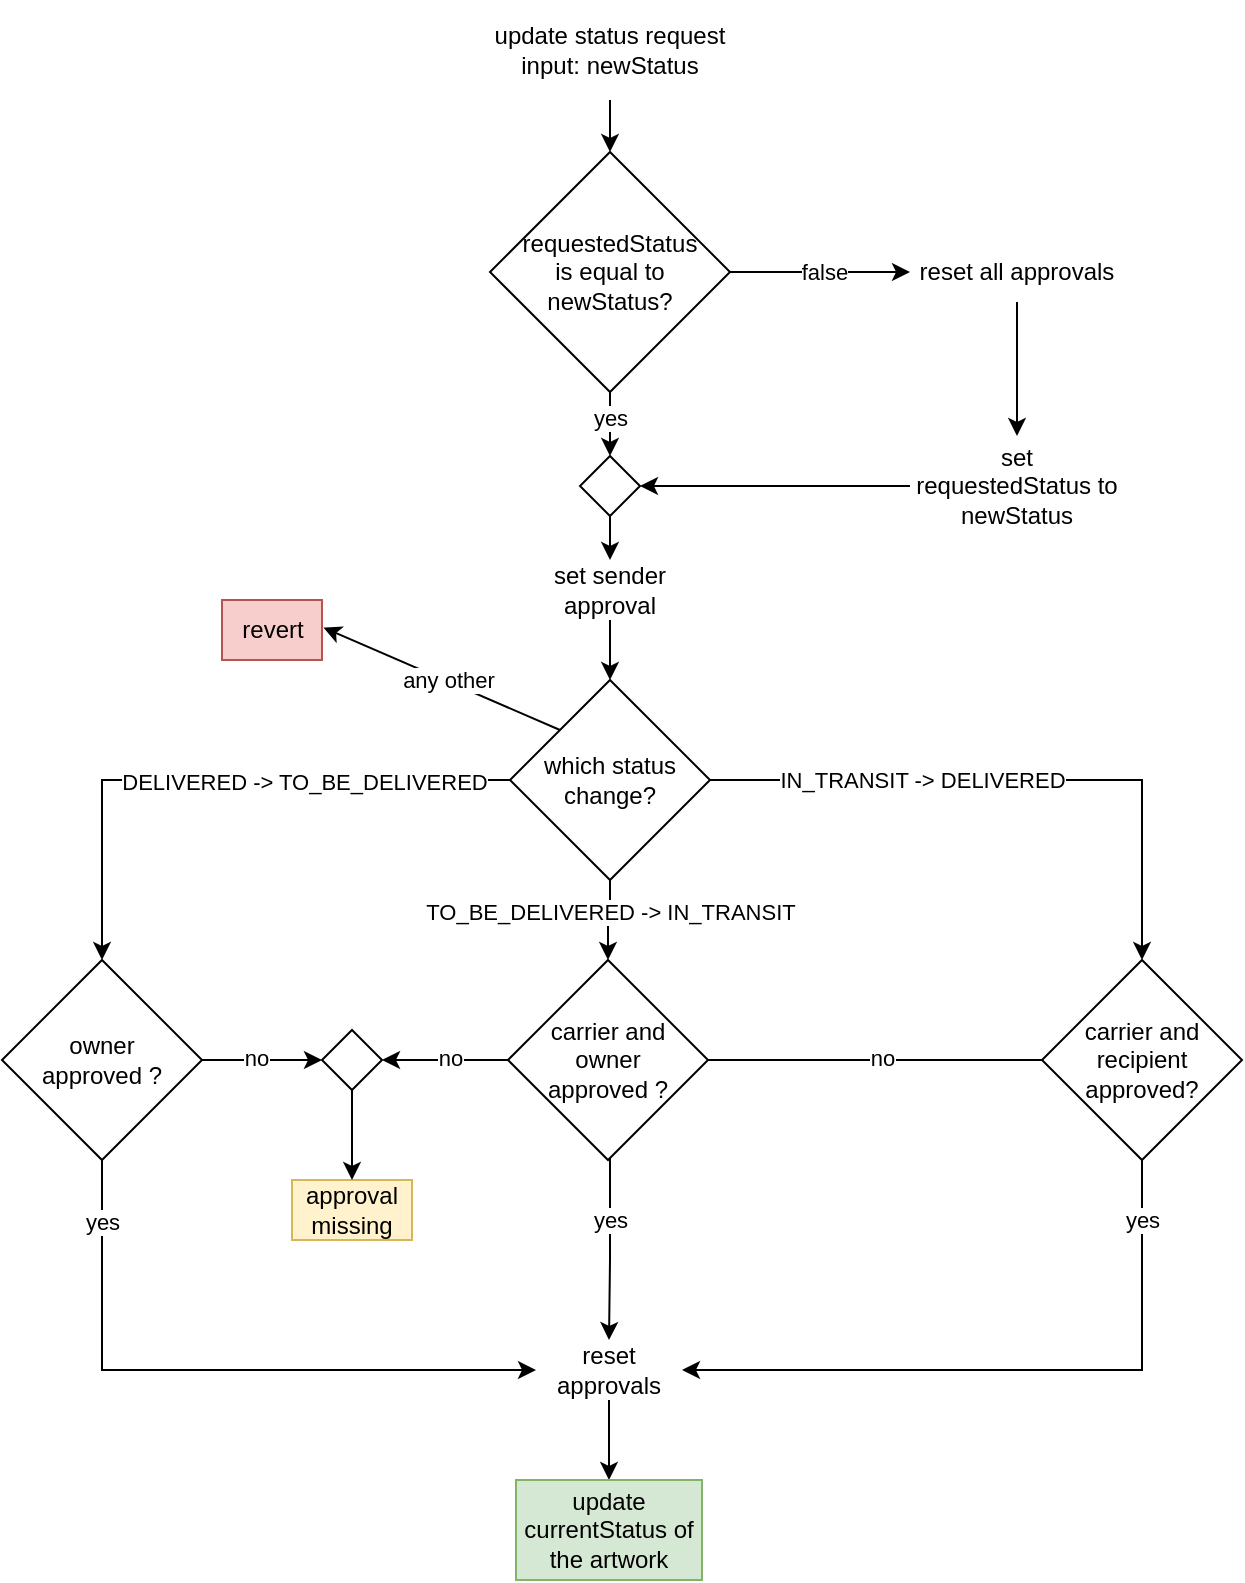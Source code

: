 <mxfile version="21.6.5" type="device">
  <diagram name="Seite-1" id="U3dY17I3DXSGzEJLcEB8">
    <mxGraphModel dx="1114" dy="836" grid="1" gridSize="10" guides="1" tooltips="1" connect="1" arrows="1" fold="1" page="1" pageScale="1" pageWidth="827" pageHeight="1169" math="0" shadow="0">
      <root>
        <mxCell id="0" />
        <mxCell id="1" parent="0" />
        <mxCell id="JLBDE2m9S7MyqyU1WTmx-3" style="edgeStyle=orthogonalEdgeStyle;rounded=0;orthogonalLoop=1;jettySize=auto;html=1;entryX=0.5;entryY=0;entryDx=0;entryDy=0;" edge="1" parent="1" source="JLBDE2m9S7MyqyU1WTmx-1" target="JLBDE2m9S7MyqyU1WTmx-4">
          <mxGeometry relative="1" as="geometry">
            <mxPoint x="407.5" y="280" as="targetPoint" />
          </mxGeometry>
        </mxCell>
        <mxCell id="JLBDE2m9S7MyqyU1WTmx-1" value="update status request&lt;br&gt;input: newStatus" style="text;html=1;strokeColor=none;fillColor=none;align=center;verticalAlign=middle;whiteSpace=wrap;rounded=0;" vertex="1" parent="1">
          <mxGeometry x="341.13" y="190" width="133.75" height="50" as="geometry" />
        </mxCell>
        <mxCell id="JLBDE2m9S7MyqyU1WTmx-7" style="edgeStyle=orthogonalEdgeStyle;rounded=0;orthogonalLoop=1;jettySize=auto;html=1;entryX=0;entryY=0.5;entryDx=0;entryDy=0;" edge="1" parent="1" source="JLBDE2m9S7MyqyU1WTmx-4" target="JLBDE2m9S7MyqyU1WTmx-10">
          <mxGeometry relative="1" as="geometry">
            <mxPoint x="514" y="360" as="targetPoint" />
            <Array as="points">
              <mxPoint x="504" y="326" />
              <mxPoint x="504" y="326" />
            </Array>
          </mxGeometry>
        </mxCell>
        <mxCell id="JLBDE2m9S7MyqyU1WTmx-8" value="false" style="edgeLabel;html=1;align=center;verticalAlign=middle;resizable=0;points=[];" vertex="1" connectable="0" parent="JLBDE2m9S7MyqyU1WTmx-7">
          <mxGeometry x="0.188" y="1" relative="1" as="geometry">
            <mxPoint x="-7" y="1" as="offset" />
          </mxGeometry>
        </mxCell>
        <mxCell id="JLBDE2m9S7MyqyU1WTmx-71" style="edgeStyle=orthogonalEdgeStyle;rounded=0;orthogonalLoop=1;jettySize=auto;html=1;entryX=0.5;entryY=0;entryDx=0;entryDy=0;" edge="1" parent="1" source="JLBDE2m9S7MyqyU1WTmx-4" target="JLBDE2m9S7MyqyU1WTmx-66">
          <mxGeometry relative="1" as="geometry" />
        </mxCell>
        <mxCell id="JLBDE2m9S7MyqyU1WTmx-73" value="yes" style="edgeLabel;html=1;align=center;verticalAlign=middle;resizable=0;points=[];" vertex="1" connectable="0" parent="JLBDE2m9S7MyqyU1WTmx-71">
          <mxGeometry x="0.193" relative="1" as="geometry">
            <mxPoint as="offset" />
          </mxGeometry>
        </mxCell>
        <mxCell id="JLBDE2m9S7MyqyU1WTmx-4" value="requestedStatus&lt;br&gt;is equal to newStatus?" style="rhombus;whiteSpace=wrap;html=1;aspect=fixed;" vertex="1" parent="1">
          <mxGeometry x="348" y="266" width="120" height="120" as="geometry" />
        </mxCell>
        <mxCell id="JLBDE2m9S7MyqyU1WTmx-74" style="edgeStyle=orthogonalEdgeStyle;rounded=0;orthogonalLoop=1;jettySize=auto;html=1;entryX=1;entryY=0.5;entryDx=0;entryDy=0;" edge="1" parent="1" source="JLBDE2m9S7MyqyU1WTmx-9" target="JLBDE2m9S7MyqyU1WTmx-66">
          <mxGeometry relative="1" as="geometry" />
        </mxCell>
        <mxCell id="JLBDE2m9S7MyqyU1WTmx-9" value="set requestedStatus to newStatus" style="text;html=1;strokeColor=none;fillColor=none;align=center;verticalAlign=middle;whiteSpace=wrap;rounded=0;" vertex="1" parent="1">
          <mxGeometry x="558" y="408" width="107" height="50" as="geometry" />
        </mxCell>
        <mxCell id="JLBDE2m9S7MyqyU1WTmx-12" style="edgeStyle=orthogonalEdgeStyle;rounded=0;orthogonalLoop=1;jettySize=auto;html=1;entryX=0.5;entryY=0;entryDx=0;entryDy=0;" edge="1" parent="1" source="JLBDE2m9S7MyqyU1WTmx-10" target="JLBDE2m9S7MyqyU1WTmx-9">
          <mxGeometry relative="1" as="geometry" />
        </mxCell>
        <mxCell id="JLBDE2m9S7MyqyU1WTmx-10" value="reset all approvals" style="text;html=1;strokeColor=none;fillColor=none;align=center;verticalAlign=middle;whiteSpace=wrap;rounded=0;" vertex="1" parent="1">
          <mxGeometry x="558" y="311" width="107" height="30" as="geometry" />
        </mxCell>
        <mxCell id="JLBDE2m9S7MyqyU1WTmx-14" style="edgeStyle=orthogonalEdgeStyle;rounded=0;orthogonalLoop=1;jettySize=auto;html=1;exitX=0.5;exitY=1;exitDx=0;exitDy=0;entryX=0.5;entryY=0;entryDx=0;entryDy=0;" edge="1" parent="1" source="JLBDE2m9S7MyqyU1WTmx-13" target="JLBDE2m9S7MyqyU1WTmx-29">
          <mxGeometry relative="1" as="geometry">
            <mxPoint x="408.348" y="680" as="targetPoint" />
          </mxGeometry>
        </mxCell>
        <mxCell id="JLBDE2m9S7MyqyU1WTmx-15" value="TO_BE_DELIVERED -&amp;gt; IN_TRANSIT" style="edgeLabel;html=1;align=center;verticalAlign=middle;resizable=0;points=[];" vertex="1" connectable="0" parent="JLBDE2m9S7MyqyU1WTmx-14">
          <mxGeometry x="-0.23" relative="1" as="geometry">
            <mxPoint as="offset" />
          </mxGeometry>
        </mxCell>
        <mxCell id="JLBDE2m9S7MyqyU1WTmx-16" style="edgeStyle=orthogonalEdgeStyle;rounded=0;orthogonalLoop=1;jettySize=auto;html=1;entryX=0.5;entryY=0;entryDx=0;entryDy=0;" edge="1" parent="1" source="JLBDE2m9S7MyqyU1WTmx-13" target="JLBDE2m9S7MyqyU1WTmx-30">
          <mxGeometry relative="1" as="geometry">
            <mxPoint x="644" y="680" as="targetPoint" />
          </mxGeometry>
        </mxCell>
        <mxCell id="JLBDE2m9S7MyqyU1WTmx-17" value="IN_TRANSIT -&amp;gt; DELIVERED" style="edgeLabel;html=1;align=center;verticalAlign=middle;resizable=0;points=[];" vertex="1" connectable="0" parent="JLBDE2m9S7MyqyU1WTmx-16">
          <mxGeometry x="0.148" relative="1" as="geometry">
            <mxPoint x="-70" as="offset" />
          </mxGeometry>
        </mxCell>
        <mxCell id="JLBDE2m9S7MyqyU1WTmx-18" style="edgeStyle=orthogonalEdgeStyle;rounded=0;orthogonalLoop=1;jettySize=auto;html=1;entryX=0.5;entryY=0;entryDx=0;entryDy=0;" edge="1" parent="1" source="JLBDE2m9S7MyqyU1WTmx-13" target="JLBDE2m9S7MyqyU1WTmx-28">
          <mxGeometry relative="1" as="geometry">
            <mxPoint x="154" y="680" as="targetPoint" />
            <mxPoint x="398" y="570.0" as="sourcePoint" />
            <Array as="points">
              <mxPoint x="154" y="580" />
            </Array>
          </mxGeometry>
        </mxCell>
        <mxCell id="JLBDE2m9S7MyqyU1WTmx-25" value="revert" style="text;html=1;align=center;verticalAlign=middle;resizable=0;points=[];autosize=1;strokeColor=#b85450;fillColor=#f8cecc;" vertex="1" parent="1">
          <mxGeometry x="214" y="490" width="50" height="30" as="geometry" />
        </mxCell>
        <mxCell id="JLBDE2m9S7MyqyU1WTmx-32" style="edgeStyle=orthogonalEdgeStyle;rounded=0;orthogonalLoop=1;jettySize=auto;html=1;entryX=0;entryY=0.5;entryDx=0;entryDy=0;" edge="1" parent="1" source="JLBDE2m9S7MyqyU1WTmx-28" target="JLBDE2m9S7MyqyU1WTmx-31">
          <mxGeometry relative="1" as="geometry">
            <Array as="points">
              <mxPoint x="154" y="875" />
            </Array>
          </mxGeometry>
        </mxCell>
        <mxCell id="JLBDE2m9S7MyqyU1WTmx-37" value="yes" style="edgeLabel;html=1;align=center;verticalAlign=middle;resizable=0;points=[];" vertex="1" connectable="0" parent="JLBDE2m9S7MyqyU1WTmx-32">
          <mxGeometry x="-0.631" y="2" relative="1" as="geometry">
            <mxPoint x="-2" y="-29" as="offset" />
          </mxGeometry>
        </mxCell>
        <mxCell id="JLBDE2m9S7MyqyU1WTmx-41" style="edgeStyle=orthogonalEdgeStyle;rounded=0;orthogonalLoop=1;jettySize=auto;html=1;entryX=0;entryY=0.5;entryDx=0;entryDy=0;" edge="1" parent="1" source="JLBDE2m9S7MyqyU1WTmx-28" target="JLBDE2m9S7MyqyU1WTmx-64">
          <mxGeometry relative="1" as="geometry">
            <mxPoint x="232.5" y="715.0" as="targetPoint" />
          </mxGeometry>
        </mxCell>
        <mxCell id="JLBDE2m9S7MyqyU1WTmx-42" value="no" style="edgeLabel;html=1;align=center;verticalAlign=middle;resizable=0;points=[];" vertex="1" connectable="0" parent="JLBDE2m9S7MyqyU1WTmx-41">
          <mxGeometry x="-0.098" y="-3" relative="1" as="geometry">
            <mxPoint y="-4" as="offset" />
          </mxGeometry>
        </mxCell>
        <mxCell id="JLBDE2m9S7MyqyU1WTmx-28" value="owner&lt;br&gt;approved ?" style="rhombus;whiteSpace=wrap;html=1;spacing=0;fontSize=12;" vertex="1" parent="1">
          <mxGeometry x="104" y="670" width="100" height="100" as="geometry" />
        </mxCell>
        <mxCell id="JLBDE2m9S7MyqyU1WTmx-34" style="edgeStyle=orthogonalEdgeStyle;rounded=0;orthogonalLoop=1;jettySize=auto;html=1;entryX=1;entryY=0.5;entryDx=0;entryDy=0;exitX=0.5;exitY=1;exitDx=0;exitDy=0;" edge="1" parent="1" source="JLBDE2m9S7MyqyU1WTmx-30" target="JLBDE2m9S7MyqyU1WTmx-31">
          <mxGeometry relative="1" as="geometry">
            <Array as="points">
              <mxPoint x="674" y="875" />
            </Array>
          </mxGeometry>
        </mxCell>
        <mxCell id="JLBDE2m9S7MyqyU1WTmx-38" value="yes" style="edgeLabel;html=1;align=center;verticalAlign=middle;resizable=0;points=[];" vertex="1" connectable="0" parent="JLBDE2m9S7MyqyU1WTmx-34">
          <mxGeometry x="-0.009" relative="1" as="geometry">
            <mxPoint x="61" y="-75" as="offset" />
          </mxGeometry>
        </mxCell>
        <mxCell id="JLBDE2m9S7MyqyU1WTmx-43" style="edgeStyle=orthogonalEdgeStyle;rounded=0;orthogonalLoop=1;jettySize=auto;html=1;entryX=1;entryY=0.5;entryDx=0;entryDy=0;" edge="1" parent="1" source="JLBDE2m9S7MyqyU1WTmx-30" target="JLBDE2m9S7MyqyU1WTmx-64">
          <mxGeometry relative="1" as="geometry">
            <mxPoint x="344.15" y="715.6" as="targetPoint" />
            <Array as="points" />
          </mxGeometry>
        </mxCell>
        <mxCell id="JLBDE2m9S7MyqyU1WTmx-47" value="no" style="edgeLabel;html=1;align=center;verticalAlign=middle;resizable=0;points=[];" vertex="1" connectable="0" parent="JLBDE2m9S7MyqyU1WTmx-43">
          <mxGeometry x="-0.671" relative="1" as="geometry">
            <mxPoint x="-26" y="-1" as="offset" />
          </mxGeometry>
        </mxCell>
        <mxCell id="JLBDE2m9S7MyqyU1WTmx-48" value="no" style="edgeLabel;html=1;align=center;verticalAlign=middle;resizable=0;points=[];" vertex="1" connectable="0" parent="JLBDE2m9S7MyqyU1WTmx-43">
          <mxGeometry x="0.642" relative="1" as="geometry">
            <mxPoint x="-25" y="-1" as="offset" />
          </mxGeometry>
        </mxCell>
        <mxCell id="JLBDE2m9S7MyqyU1WTmx-30" value="carrier and recipient approved?" style="rhombus;whiteSpace=wrap;html=1;" vertex="1" parent="1">
          <mxGeometry x="624" y="670" width="100" height="100" as="geometry" />
        </mxCell>
        <mxCell id="JLBDE2m9S7MyqyU1WTmx-52" style="edgeStyle=orthogonalEdgeStyle;rounded=0;orthogonalLoop=1;jettySize=auto;html=1;entryX=0.5;entryY=0;entryDx=0;entryDy=0;" edge="1" parent="1" source="JLBDE2m9S7MyqyU1WTmx-31" target="JLBDE2m9S7MyqyU1WTmx-36">
          <mxGeometry relative="1" as="geometry" />
        </mxCell>
        <mxCell id="JLBDE2m9S7MyqyU1WTmx-31" value="reset approvals" style="text;html=1;strokeColor=none;fillColor=none;align=center;verticalAlign=middle;whiteSpace=wrap;rounded=0;spacing=5;" vertex="1" parent="1">
          <mxGeometry x="371" y="860" width="73" height="30" as="geometry" />
        </mxCell>
        <mxCell id="JLBDE2m9S7MyqyU1WTmx-36" value="update currentStatus of the artwork" style="text;html=1;strokeColor=#82b366;fillColor=#d5e8d4;align=center;verticalAlign=middle;whiteSpace=wrap;rounded=0;" vertex="1" parent="1">
          <mxGeometry x="361" y="930" width="93" height="50" as="geometry" />
        </mxCell>
        <mxCell id="JLBDE2m9S7MyqyU1WTmx-40" style="edgeStyle=orthogonalEdgeStyle;rounded=0;orthogonalLoop=1;jettySize=auto;html=1;entryX=0.5;entryY=0;entryDx=0;entryDy=0;" edge="1" parent="1" source="JLBDE2m9S7MyqyU1WTmx-39" target="JLBDE2m9S7MyqyU1WTmx-13">
          <mxGeometry relative="1" as="geometry" />
        </mxCell>
        <mxCell id="JLBDE2m9S7MyqyU1WTmx-39" value="set sender approval" style="text;html=1;strokeColor=none;fillColor=none;align=center;verticalAlign=middle;whiteSpace=wrap;rounded=0;" vertex="1" parent="1">
          <mxGeometry x="378" y="470" width="60" height="30" as="geometry" />
        </mxCell>
        <mxCell id="JLBDE2m9S7MyqyU1WTmx-53" style="edgeStyle=orthogonalEdgeStyle;rounded=0;orthogonalLoop=1;jettySize=auto;html=1;entryX=0.5;entryY=0;entryDx=0;entryDy=0;" edge="1" parent="1" source="JLBDE2m9S7MyqyU1WTmx-29" target="JLBDE2m9S7MyqyU1WTmx-31">
          <mxGeometry relative="1" as="geometry">
            <Array as="points">
              <mxPoint x="408" y="820" />
              <mxPoint x="408" y="820" />
            </Array>
          </mxGeometry>
        </mxCell>
        <mxCell id="JLBDE2m9S7MyqyU1WTmx-54" value="yes" style="edgeLabel;html=1;align=center;verticalAlign=middle;resizable=0;points=[];" vertex="1" connectable="0" parent="JLBDE2m9S7MyqyU1WTmx-53">
          <mxGeometry x="-0.289" relative="1" as="geometry">
            <mxPoint y="-2" as="offset" />
          </mxGeometry>
        </mxCell>
        <mxCell id="JLBDE2m9S7MyqyU1WTmx-29" value="carrier and&lt;br&gt;owner &lt;br&gt;approved ?" style="rhombus;spacing=0;html=1;whiteSpace=wrap;" vertex="1" parent="1">
          <mxGeometry x="357" y="670" width="100" height="100" as="geometry" />
        </mxCell>
        <mxCell id="JLBDE2m9S7MyqyU1WTmx-49" value="approval missing" style="text;html=1;strokeColor=#d6b656;fillColor=#fff2cc;align=center;verticalAlign=middle;whiteSpace=wrap;rounded=0;" vertex="1" parent="1">
          <mxGeometry x="249" y="780" width="60" height="30" as="geometry" />
        </mxCell>
        <mxCell id="JLBDE2m9S7MyqyU1WTmx-59" value="" style="edgeStyle=orthogonalEdgeStyle;rounded=0;orthogonalLoop=1;jettySize=auto;html=1;entryX=0.5;entryY=0;entryDx=0;entryDy=0;" edge="1" parent="1" target="JLBDE2m9S7MyqyU1WTmx-13">
          <mxGeometry relative="1" as="geometry">
            <mxPoint x="154" y="670" as="targetPoint" />
            <mxPoint x="398" y="570.0" as="sourcePoint" />
            <Array as="points" />
          </mxGeometry>
        </mxCell>
        <mxCell id="JLBDE2m9S7MyqyU1WTmx-60" value="DELIVERED -&amp;gt; TO_BE_DELIVERED" style="edgeLabel;html=1;align=center;verticalAlign=middle;resizable=0;points=[];" vertex="1" connectable="0" parent="JLBDE2m9S7MyqyU1WTmx-59">
          <mxGeometry x="-0.197" y="-1" relative="1" as="geometry">
            <mxPoint x="-154" y="-4" as="offset" />
          </mxGeometry>
        </mxCell>
        <mxCell id="JLBDE2m9S7MyqyU1WTmx-13" value="which status change?" style="rhombus;whiteSpace=wrap;html=1;" vertex="1" parent="1">
          <mxGeometry x="358" y="530" width="100" height="100" as="geometry" />
        </mxCell>
        <mxCell id="JLBDE2m9S7MyqyU1WTmx-61" value="" style="endArrow=classic;html=1;rounded=0;entryX=1.014;entryY=0.459;entryDx=0;entryDy=0;entryPerimeter=0;exitX=0;exitY=0;exitDx=0;exitDy=0;" edge="1" parent="1" source="JLBDE2m9S7MyqyU1WTmx-13" target="JLBDE2m9S7MyqyU1WTmx-25">
          <mxGeometry width="50" height="50" relative="1" as="geometry">
            <mxPoint x="434" y="540" as="sourcePoint" />
            <mxPoint x="484" y="490" as="targetPoint" />
          </mxGeometry>
        </mxCell>
        <mxCell id="JLBDE2m9S7MyqyU1WTmx-62" value="any other" style="edgeLabel;html=1;align=center;verticalAlign=middle;resizable=0;points=[];" vertex="1" connectable="0" parent="JLBDE2m9S7MyqyU1WTmx-61">
          <mxGeometry x="-0.035" y="-1" relative="1" as="geometry">
            <mxPoint as="offset" />
          </mxGeometry>
        </mxCell>
        <mxCell id="JLBDE2m9S7MyqyU1WTmx-65" style="edgeStyle=orthogonalEdgeStyle;rounded=0;orthogonalLoop=1;jettySize=auto;html=1;entryX=0.5;entryY=0;entryDx=0;entryDy=0;" edge="1" parent="1" source="JLBDE2m9S7MyqyU1WTmx-64" target="JLBDE2m9S7MyqyU1WTmx-49">
          <mxGeometry relative="1" as="geometry" />
        </mxCell>
        <mxCell id="JLBDE2m9S7MyqyU1WTmx-64" value="" style="rhombus;" vertex="1" parent="1">
          <mxGeometry x="264" y="705" width="30" height="30" as="geometry" />
        </mxCell>
        <mxCell id="JLBDE2m9S7MyqyU1WTmx-75" style="edgeStyle=orthogonalEdgeStyle;rounded=0;orthogonalLoop=1;jettySize=auto;html=1;entryX=0.5;entryY=0;entryDx=0;entryDy=0;" edge="1" parent="1" source="JLBDE2m9S7MyqyU1WTmx-66" target="JLBDE2m9S7MyqyU1WTmx-39">
          <mxGeometry relative="1" as="geometry" />
        </mxCell>
        <mxCell id="JLBDE2m9S7MyqyU1WTmx-66" value="" style="rhombus;" vertex="1" parent="1">
          <mxGeometry x="393" y="418" width="30" height="30" as="geometry" />
        </mxCell>
      </root>
    </mxGraphModel>
  </diagram>
</mxfile>
